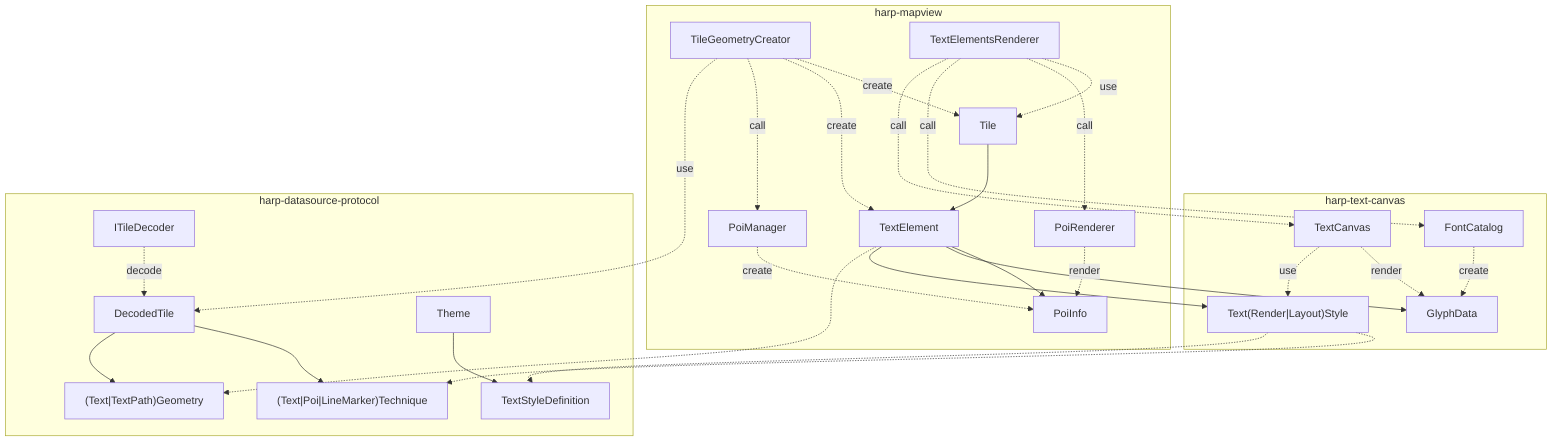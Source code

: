graph TB

    subgraph harp-text-canvas
    FontCatalog -.create.-> GlyphData
    TextCanvas -.render.-> GlyphData
    TextCanvas -.use.-> TextStyle["Text(Render|Layout)Style"]
    end

    subgraph harp-mapview
    PoiManager -.create.-> PoiInfo
    TileGeometryCreator -.create.-> Tile
    TileGeometryCreator -.create.-> TextElement
    TileGeometryCreator -.call.-> PoiManager
    Tile --> TextElement
    TextElement --> PoiInfo
    TextElementsRenderer -.use.-> Tile
    TextElementsRenderer -.call.-> PoiRenderer
    PoiRenderer -.render.-> PoiInfo
    end

    subgraph harp-datasource-protocol
    ITileDecoder -.decode.->DecodedTile
    Theme --> TextStyleDefinition
    DecodedTile --> Technique["(Text|Poi|LineMarker)Technique"]
    DecodedTile --> TextGeometry["(Text|TextPath)Geometry"]
    end

    TileGeometryCreator -.use.-> DecodedTile
    TextElementsRenderer -.call.-> FontCatalog
    TextElementsRenderer -.call.-> TextCanvas
    TextElement --> GlyphData
    TextElement --> TextStyle
    TextStyle -.-> Technique
    TextStyle -.-> TextStyleDefinition
    TextElement -.-> TextGeometry
